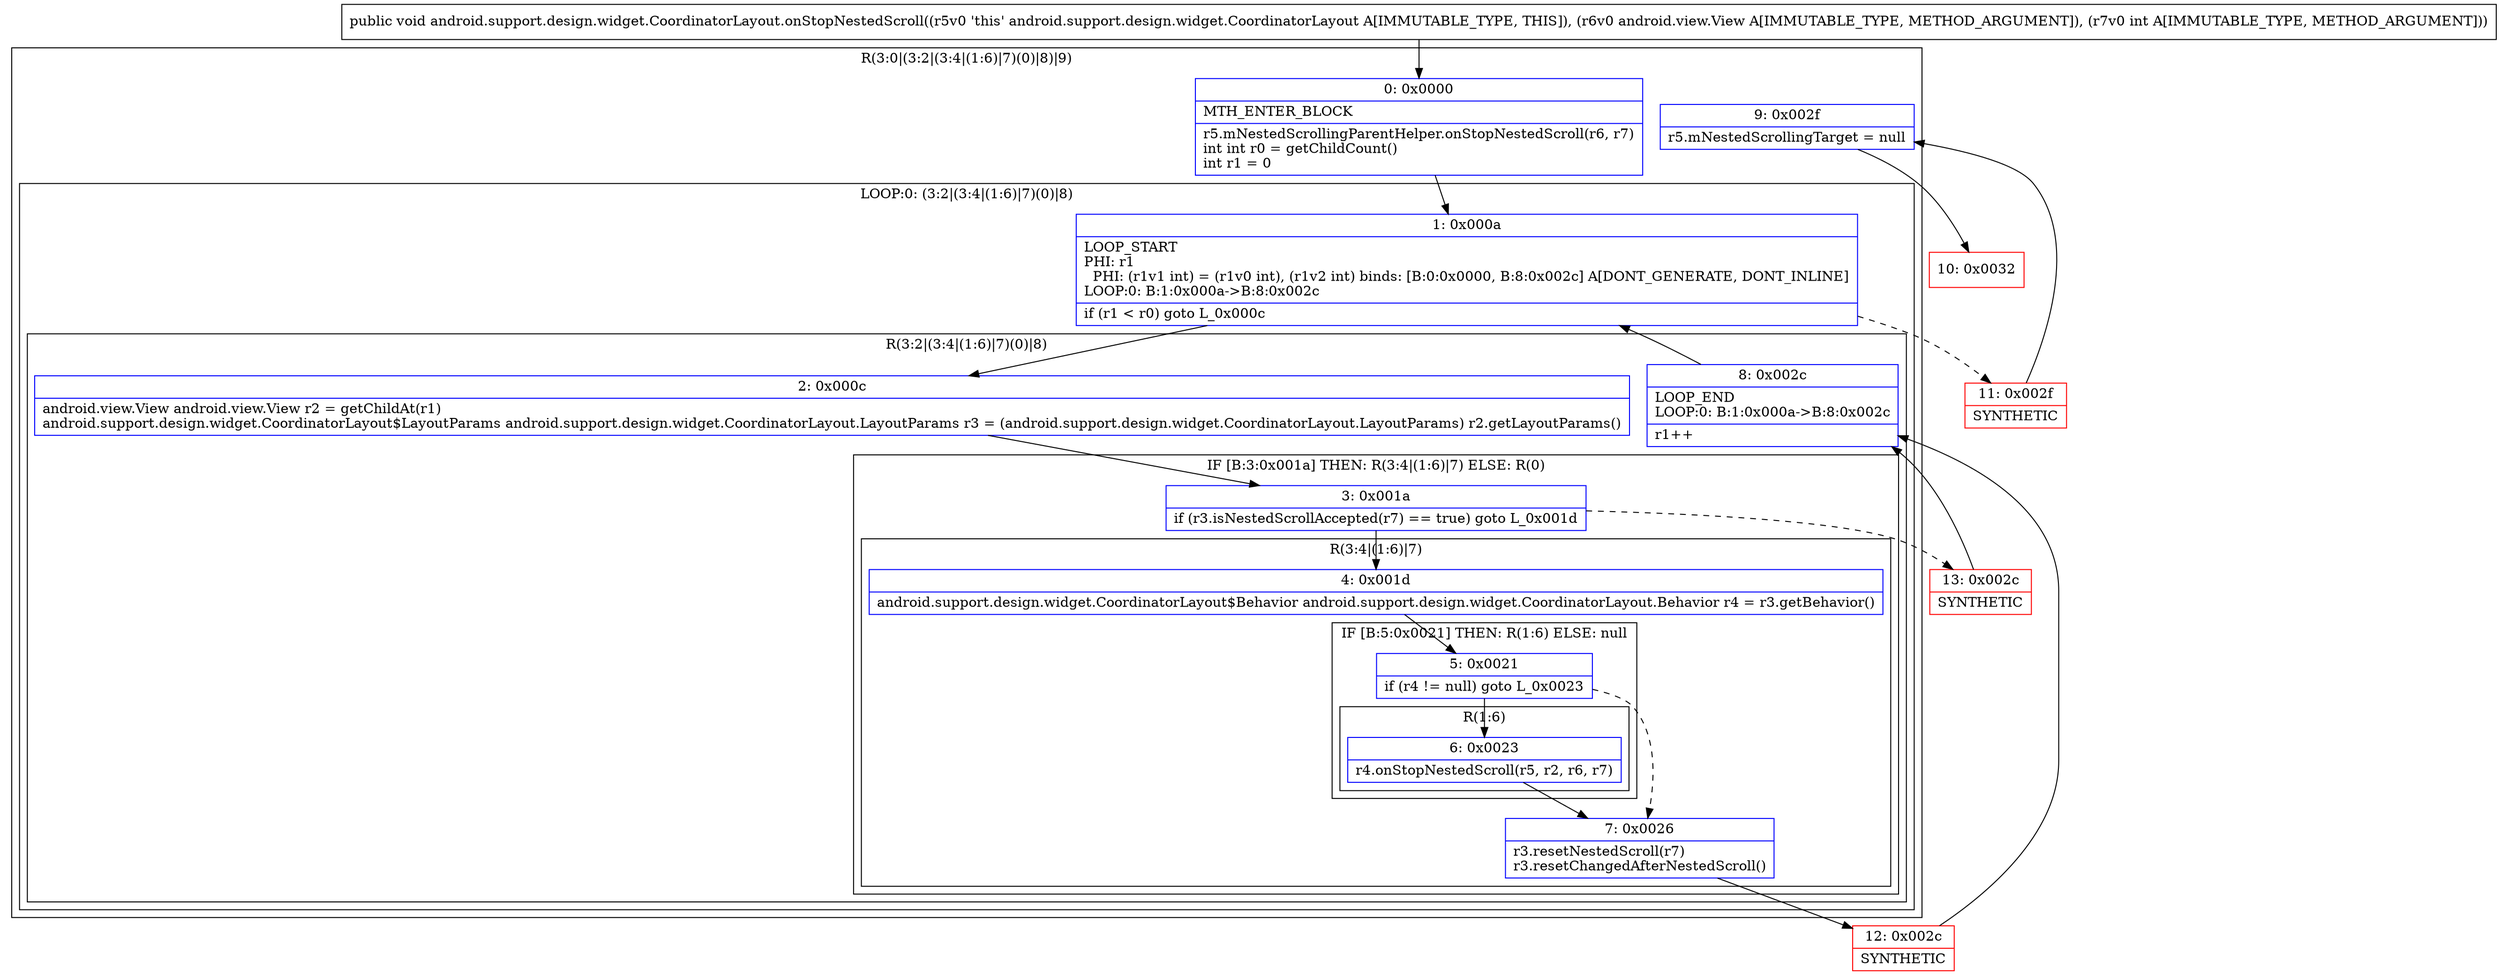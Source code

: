 digraph "CFG forandroid.support.design.widget.CoordinatorLayout.onStopNestedScroll(Landroid\/view\/View;I)V" {
subgraph cluster_Region_1068486597 {
label = "R(3:0|(3:2|(3:4|(1:6)|7)(0)|8)|9)";
node [shape=record,color=blue];
Node_0 [shape=record,label="{0\:\ 0x0000|MTH_ENTER_BLOCK\l|r5.mNestedScrollingParentHelper.onStopNestedScroll(r6, r7)\lint int r0 = getChildCount()\lint r1 = 0\l}"];
subgraph cluster_LoopRegion_952284014 {
label = "LOOP:0: (3:2|(3:4|(1:6)|7)(0)|8)";
node [shape=record,color=blue];
Node_1 [shape=record,label="{1\:\ 0x000a|LOOP_START\lPHI: r1 \l  PHI: (r1v1 int) = (r1v0 int), (r1v2 int) binds: [B:0:0x0000, B:8:0x002c] A[DONT_GENERATE, DONT_INLINE]\lLOOP:0: B:1:0x000a\-\>B:8:0x002c\l|if (r1 \< r0) goto L_0x000c\l}"];
subgraph cluster_Region_1432770464 {
label = "R(3:2|(3:4|(1:6)|7)(0)|8)";
node [shape=record,color=blue];
Node_2 [shape=record,label="{2\:\ 0x000c|android.view.View android.view.View r2 = getChildAt(r1)\landroid.support.design.widget.CoordinatorLayout$LayoutParams android.support.design.widget.CoordinatorLayout.LayoutParams r3 = (android.support.design.widget.CoordinatorLayout.LayoutParams) r2.getLayoutParams()\l}"];
subgraph cluster_IfRegion_120516441 {
label = "IF [B:3:0x001a] THEN: R(3:4|(1:6)|7) ELSE: R(0)";
node [shape=record,color=blue];
Node_3 [shape=record,label="{3\:\ 0x001a|if (r3.isNestedScrollAccepted(r7) == true) goto L_0x001d\l}"];
subgraph cluster_Region_710567185 {
label = "R(3:4|(1:6)|7)";
node [shape=record,color=blue];
Node_4 [shape=record,label="{4\:\ 0x001d|android.support.design.widget.CoordinatorLayout$Behavior android.support.design.widget.CoordinatorLayout.Behavior r4 = r3.getBehavior()\l}"];
subgraph cluster_IfRegion_1298594989 {
label = "IF [B:5:0x0021] THEN: R(1:6) ELSE: null";
node [shape=record,color=blue];
Node_5 [shape=record,label="{5\:\ 0x0021|if (r4 != null) goto L_0x0023\l}"];
subgraph cluster_Region_1186906540 {
label = "R(1:6)";
node [shape=record,color=blue];
Node_6 [shape=record,label="{6\:\ 0x0023|r4.onStopNestedScroll(r5, r2, r6, r7)\l}"];
}
}
Node_7 [shape=record,label="{7\:\ 0x0026|r3.resetNestedScroll(r7)\lr3.resetChangedAfterNestedScroll()\l}"];
}
subgraph cluster_Region_1852792521 {
label = "R(0)";
node [shape=record,color=blue];
}
}
Node_8 [shape=record,label="{8\:\ 0x002c|LOOP_END\lLOOP:0: B:1:0x000a\-\>B:8:0x002c\l|r1++\l}"];
}
}
Node_9 [shape=record,label="{9\:\ 0x002f|r5.mNestedScrollingTarget = null\l}"];
}
Node_10 [shape=record,color=red,label="{10\:\ 0x0032}"];
Node_11 [shape=record,color=red,label="{11\:\ 0x002f|SYNTHETIC\l}"];
Node_12 [shape=record,color=red,label="{12\:\ 0x002c|SYNTHETIC\l}"];
Node_13 [shape=record,color=red,label="{13\:\ 0x002c|SYNTHETIC\l}"];
MethodNode[shape=record,label="{public void android.support.design.widget.CoordinatorLayout.onStopNestedScroll((r5v0 'this' android.support.design.widget.CoordinatorLayout A[IMMUTABLE_TYPE, THIS]), (r6v0 android.view.View A[IMMUTABLE_TYPE, METHOD_ARGUMENT]), (r7v0 int A[IMMUTABLE_TYPE, METHOD_ARGUMENT])) }"];
MethodNode -> Node_0;
Node_0 -> Node_1;
Node_1 -> Node_2;
Node_1 -> Node_11[style=dashed];
Node_2 -> Node_3;
Node_3 -> Node_4;
Node_3 -> Node_13[style=dashed];
Node_4 -> Node_5;
Node_5 -> Node_6;
Node_5 -> Node_7[style=dashed];
Node_6 -> Node_7;
Node_7 -> Node_12;
Node_8 -> Node_1;
Node_9 -> Node_10;
Node_11 -> Node_9;
Node_12 -> Node_8;
Node_13 -> Node_8;
}

